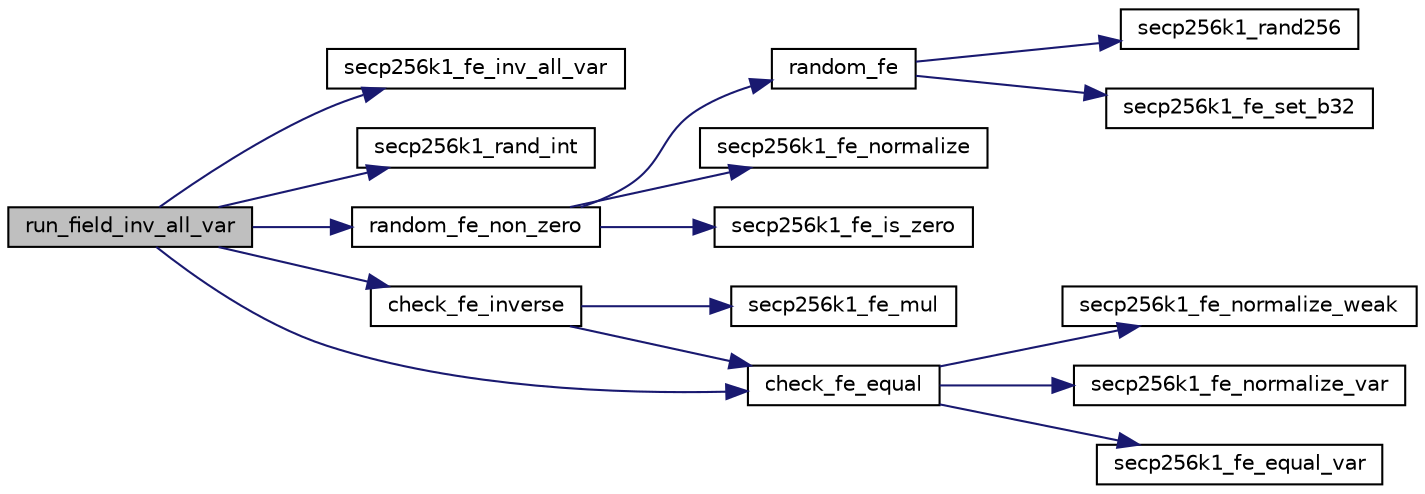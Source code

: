 digraph "run_field_inv_all_var"
{
  edge [fontname="Helvetica",fontsize="10",labelfontname="Helvetica",labelfontsize="10"];
  node [fontname="Helvetica",fontsize="10",shape=record];
  rankdir="LR";
  Node1092 [label="run_field_inv_all_var",height=0.2,width=0.4,color="black", fillcolor="grey75", style="filled", fontcolor="black"];
  Node1092 -> Node1093 [color="midnightblue",fontsize="10",style="solid",fontname="Helvetica"];
  Node1093 [label="secp256k1_fe_inv_all_var",height=0.2,width=0.4,color="black", fillcolor="white", style="filled",URL="$d5/d5a/field_8h.html#a728a757d8960973603be6f3b2aa13f4e",tooltip="Calculate the (modular) inverses of a batch of field elements. "];
  Node1092 -> Node1094 [color="midnightblue",fontsize="10",style="solid",fontname="Helvetica"];
  Node1094 [label="secp256k1_rand_int",height=0.2,width=0.4,color="black", fillcolor="white", style="filled",URL="$dd/d0b/testrand_8h.html#a2e2064cdf87588f68f4ba3131f5d9353",tooltip="Generate a pseudorandom number in the range [0..range-1]. "];
  Node1092 -> Node1095 [color="midnightblue",fontsize="10",style="solid",fontname="Helvetica"];
  Node1095 [label="random_fe_non_zero",height=0.2,width=0.4,color="black", fillcolor="white", style="filled",URL="$d5/d7f/tests_8c.html#a7f2c9aa1daa06bbd70798f8b8a6d978a"];
  Node1095 -> Node1096 [color="midnightblue",fontsize="10",style="solid",fontname="Helvetica"];
  Node1096 [label="random_fe",height=0.2,width=0.4,color="black", fillcolor="white", style="filled",URL="$d5/d7f/tests_8c.html#ad49b2c3065041ff986c8a4d71a329c79"];
  Node1096 -> Node1097 [color="midnightblue",fontsize="10",style="solid",fontname="Helvetica"];
  Node1097 [label="secp256k1_rand256",height=0.2,width=0.4,color="black", fillcolor="white", style="filled",URL="$dd/d0b/testrand_8h.html#ac6eab6443f98bba198f7df69e658173c",tooltip="Generate a pseudorandom 32-byte array. "];
  Node1096 -> Node1098 [color="midnightblue",fontsize="10",style="solid",fontname="Helvetica"];
  Node1098 [label="secp256k1_fe_set_b32",height=0.2,width=0.4,color="black", fillcolor="white", style="filled",URL="$d5/d5a/field_8h.html#a5c86a65052e3b135919c00fe2233a43d",tooltip="Set a field element equal to 32-byte big endian value. "];
  Node1095 -> Node1099 [color="midnightblue",fontsize="10",style="solid",fontname="Helvetica"];
  Node1099 [label="secp256k1_fe_normalize",height=0.2,width=0.4,color="black", fillcolor="white", style="filled",URL="$d5/d5a/field_8h.html#a8e925e94d5a7330d2ae68f6642d0c7b9",tooltip="Field element module. "];
  Node1095 -> Node1100 [color="midnightblue",fontsize="10",style="solid",fontname="Helvetica"];
  Node1100 [label="secp256k1_fe_is_zero",height=0.2,width=0.4,color="black", fillcolor="white", style="filled",URL="$d5/d5a/field_8h.html#a619ec4805df6cc54d70e6682ceebd098",tooltip="Verify whether a field element is zero. "];
  Node1092 -> Node1101 [color="midnightblue",fontsize="10",style="solid",fontname="Helvetica"];
  Node1101 [label="check_fe_inverse",height=0.2,width=0.4,color="black", fillcolor="white", style="filled",URL="$d5/d7f/tests_8c.html#a9fe4a53634c0f9e17b1f74e55ea8de99"];
  Node1101 -> Node1102 [color="midnightblue",fontsize="10",style="solid",fontname="Helvetica"];
  Node1102 [label="secp256k1_fe_mul",height=0.2,width=0.4,color="black", fillcolor="white", style="filled",URL="$d5/d5a/field_8h.html#a542b97d2574d9687c563d002587cf9a2",tooltip="Sets a field element to be the product of two others. "];
  Node1101 -> Node1103 [color="midnightblue",fontsize="10",style="solid",fontname="Helvetica"];
  Node1103 [label="check_fe_equal",height=0.2,width=0.4,color="black", fillcolor="white", style="filled",URL="$d5/d7f/tests_8c.html#ae88750c3ab1238b2d8f8fa8a8ab67855"];
  Node1103 -> Node1104 [color="midnightblue",fontsize="10",style="solid",fontname="Helvetica"];
  Node1104 [label="secp256k1_fe_normalize_weak",height=0.2,width=0.4,color="black", fillcolor="white", style="filled",URL="$d5/d5a/field_8h.html#a0aaec7df2f708a451a8e1f41a943d8b1",tooltip="Weakly normalize a field element: reduce it magnitude to 1, but don&#39;t fully normalize. "];
  Node1103 -> Node1105 [color="midnightblue",fontsize="10",style="solid",fontname="Helvetica"];
  Node1105 [label="secp256k1_fe_normalize_var",height=0.2,width=0.4,color="black", fillcolor="white", style="filled",URL="$d5/d5a/field_8h.html#a2d45c987537eadb2923c93aa3af9db71",tooltip="Normalize a field element, without constant-time guarantee. "];
  Node1103 -> Node1106 [color="midnightblue",fontsize="10",style="solid",fontname="Helvetica"];
  Node1106 [label="secp256k1_fe_equal_var",height=0.2,width=0.4,color="black", fillcolor="white", style="filled",URL="$d5/d5a/field_8h.html#a16ab4d0dd8bcb5da1b888288063014f3",tooltip="Compare two field elements. "];
  Node1092 -> Node1103 [color="midnightblue",fontsize="10",style="solid",fontname="Helvetica"];
}
